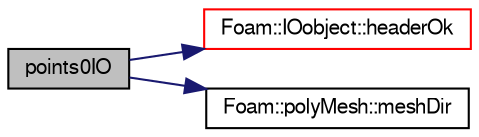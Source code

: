 digraph "points0IO"
{
  bgcolor="transparent";
  edge [fontname="FreeSans",fontsize="10",labelfontname="FreeSans",labelfontsize="10"];
  node [fontname="FreeSans",fontsize="10",shape=record];
  rankdir="LR";
  Node1 [label="points0IO",height=0.2,width=0.4,color="black", fillcolor="grey75", style="filled" fontcolor="black"];
  Node1 -> Node2 [color="midnightblue",fontsize="10",style="solid",fontname="FreeSans"];
  Node2 [label="Foam::IOobject::headerOk",height=0.2,width=0.4,color="red",URL="$a01142.html#a9d4879c850ce41d945ff77e788de3a23",tooltip="Read and check header info. "];
  Node1 -> Node3 [color="midnightblue",fontsize="10",style="solid",fontname="FreeSans"];
  Node3 [label="Foam::polyMesh::meshDir",height=0.2,width=0.4,color="black",URL="$a01861.html#a87a6595c8e3b4ca9b3f3fbde00309c16",tooltip="Return the local mesh directory (dbDir()/meshSubDir) "];
}
